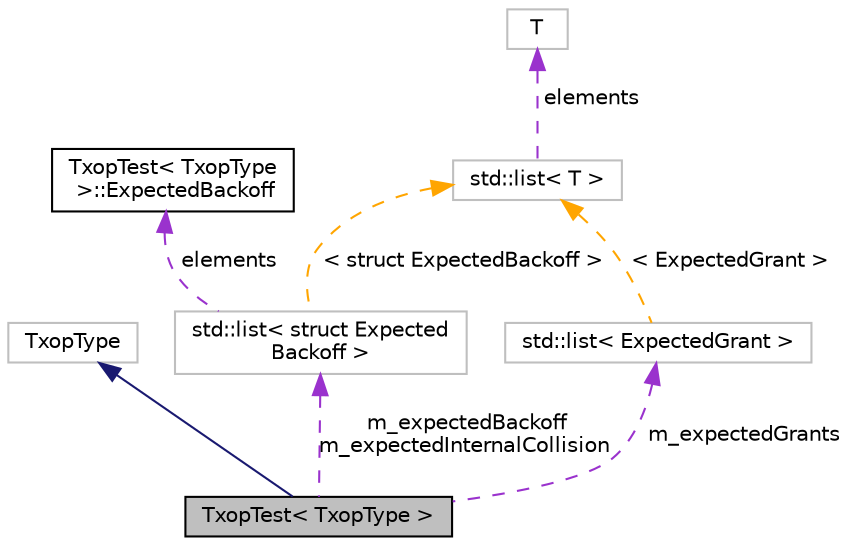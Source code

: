 digraph "TxopTest&lt; TxopType &gt;"
{
 // LATEX_PDF_SIZE
  edge [fontname="Helvetica",fontsize="10",labelfontname="Helvetica",labelfontsize="10"];
  node [fontname="Helvetica",fontsize="10",shape=record];
  Node1 [label="TxopTest\< TxopType \>",height=0.2,width=0.4,color="black", fillcolor="grey75", style="filled", fontcolor="black",tooltip="TxopTest Txop Test."];
  Node2 -> Node1 [dir="back",color="midnightblue",fontsize="10",style="solid",fontname="Helvetica"];
  Node2 [label="TxopType",height=0.2,width=0.4,color="grey75", fillcolor="white", style="filled",tooltip=" "];
  Node3 -> Node1 [dir="back",color="darkorchid3",fontsize="10",style="dashed",label=" m_expectedGrants" ,fontname="Helvetica"];
  Node3 [label="std::list\< ExpectedGrant \>",height=0.2,width=0.4,color="grey75", fillcolor="white", style="filled",tooltip=" "];
  Node4 -> Node3 [dir="back",color="orange",fontsize="10",style="dashed",label=" \< ExpectedGrant \>" ,fontname="Helvetica"];
  Node4 [label="std::list\< T \>",height=0.2,width=0.4,color="grey75", fillcolor="white", style="filled",tooltip=" "];
  Node5 -> Node4 [dir="back",color="darkorchid3",fontsize="10",style="dashed",label=" elements" ,fontname="Helvetica"];
  Node5 [label="T",height=0.2,width=0.4,color="grey75", fillcolor="white", style="filled",tooltip=" "];
  Node6 -> Node1 [dir="back",color="darkorchid3",fontsize="10",style="dashed",label=" m_expectedBackoff\nm_expectedInternalCollision" ,fontname="Helvetica"];
  Node6 [label="std::list\< struct Expected\lBackoff \>",height=0.2,width=0.4,color="grey75", fillcolor="white", style="filled",tooltip=" "];
  Node7 -> Node6 [dir="back",color="darkorchid3",fontsize="10",style="dashed",label=" elements" ,fontname="Helvetica"];
  Node7 [label="TxopTest\< TxopType\l \>::ExpectedBackoff",height=0.2,width=0.4,color="black", fillcolor="white", style="filled",URL="$struct_txop_test_1_1_expected_backoff.html",tooltip="ExpectedBackoff structure."];
  Node4 -> Node6 [dir="back",color="orange",fontsize="10",style="dashed",label=" \< struct ExpectedBackoff \>" ,fontname="Helvetica"];
}

